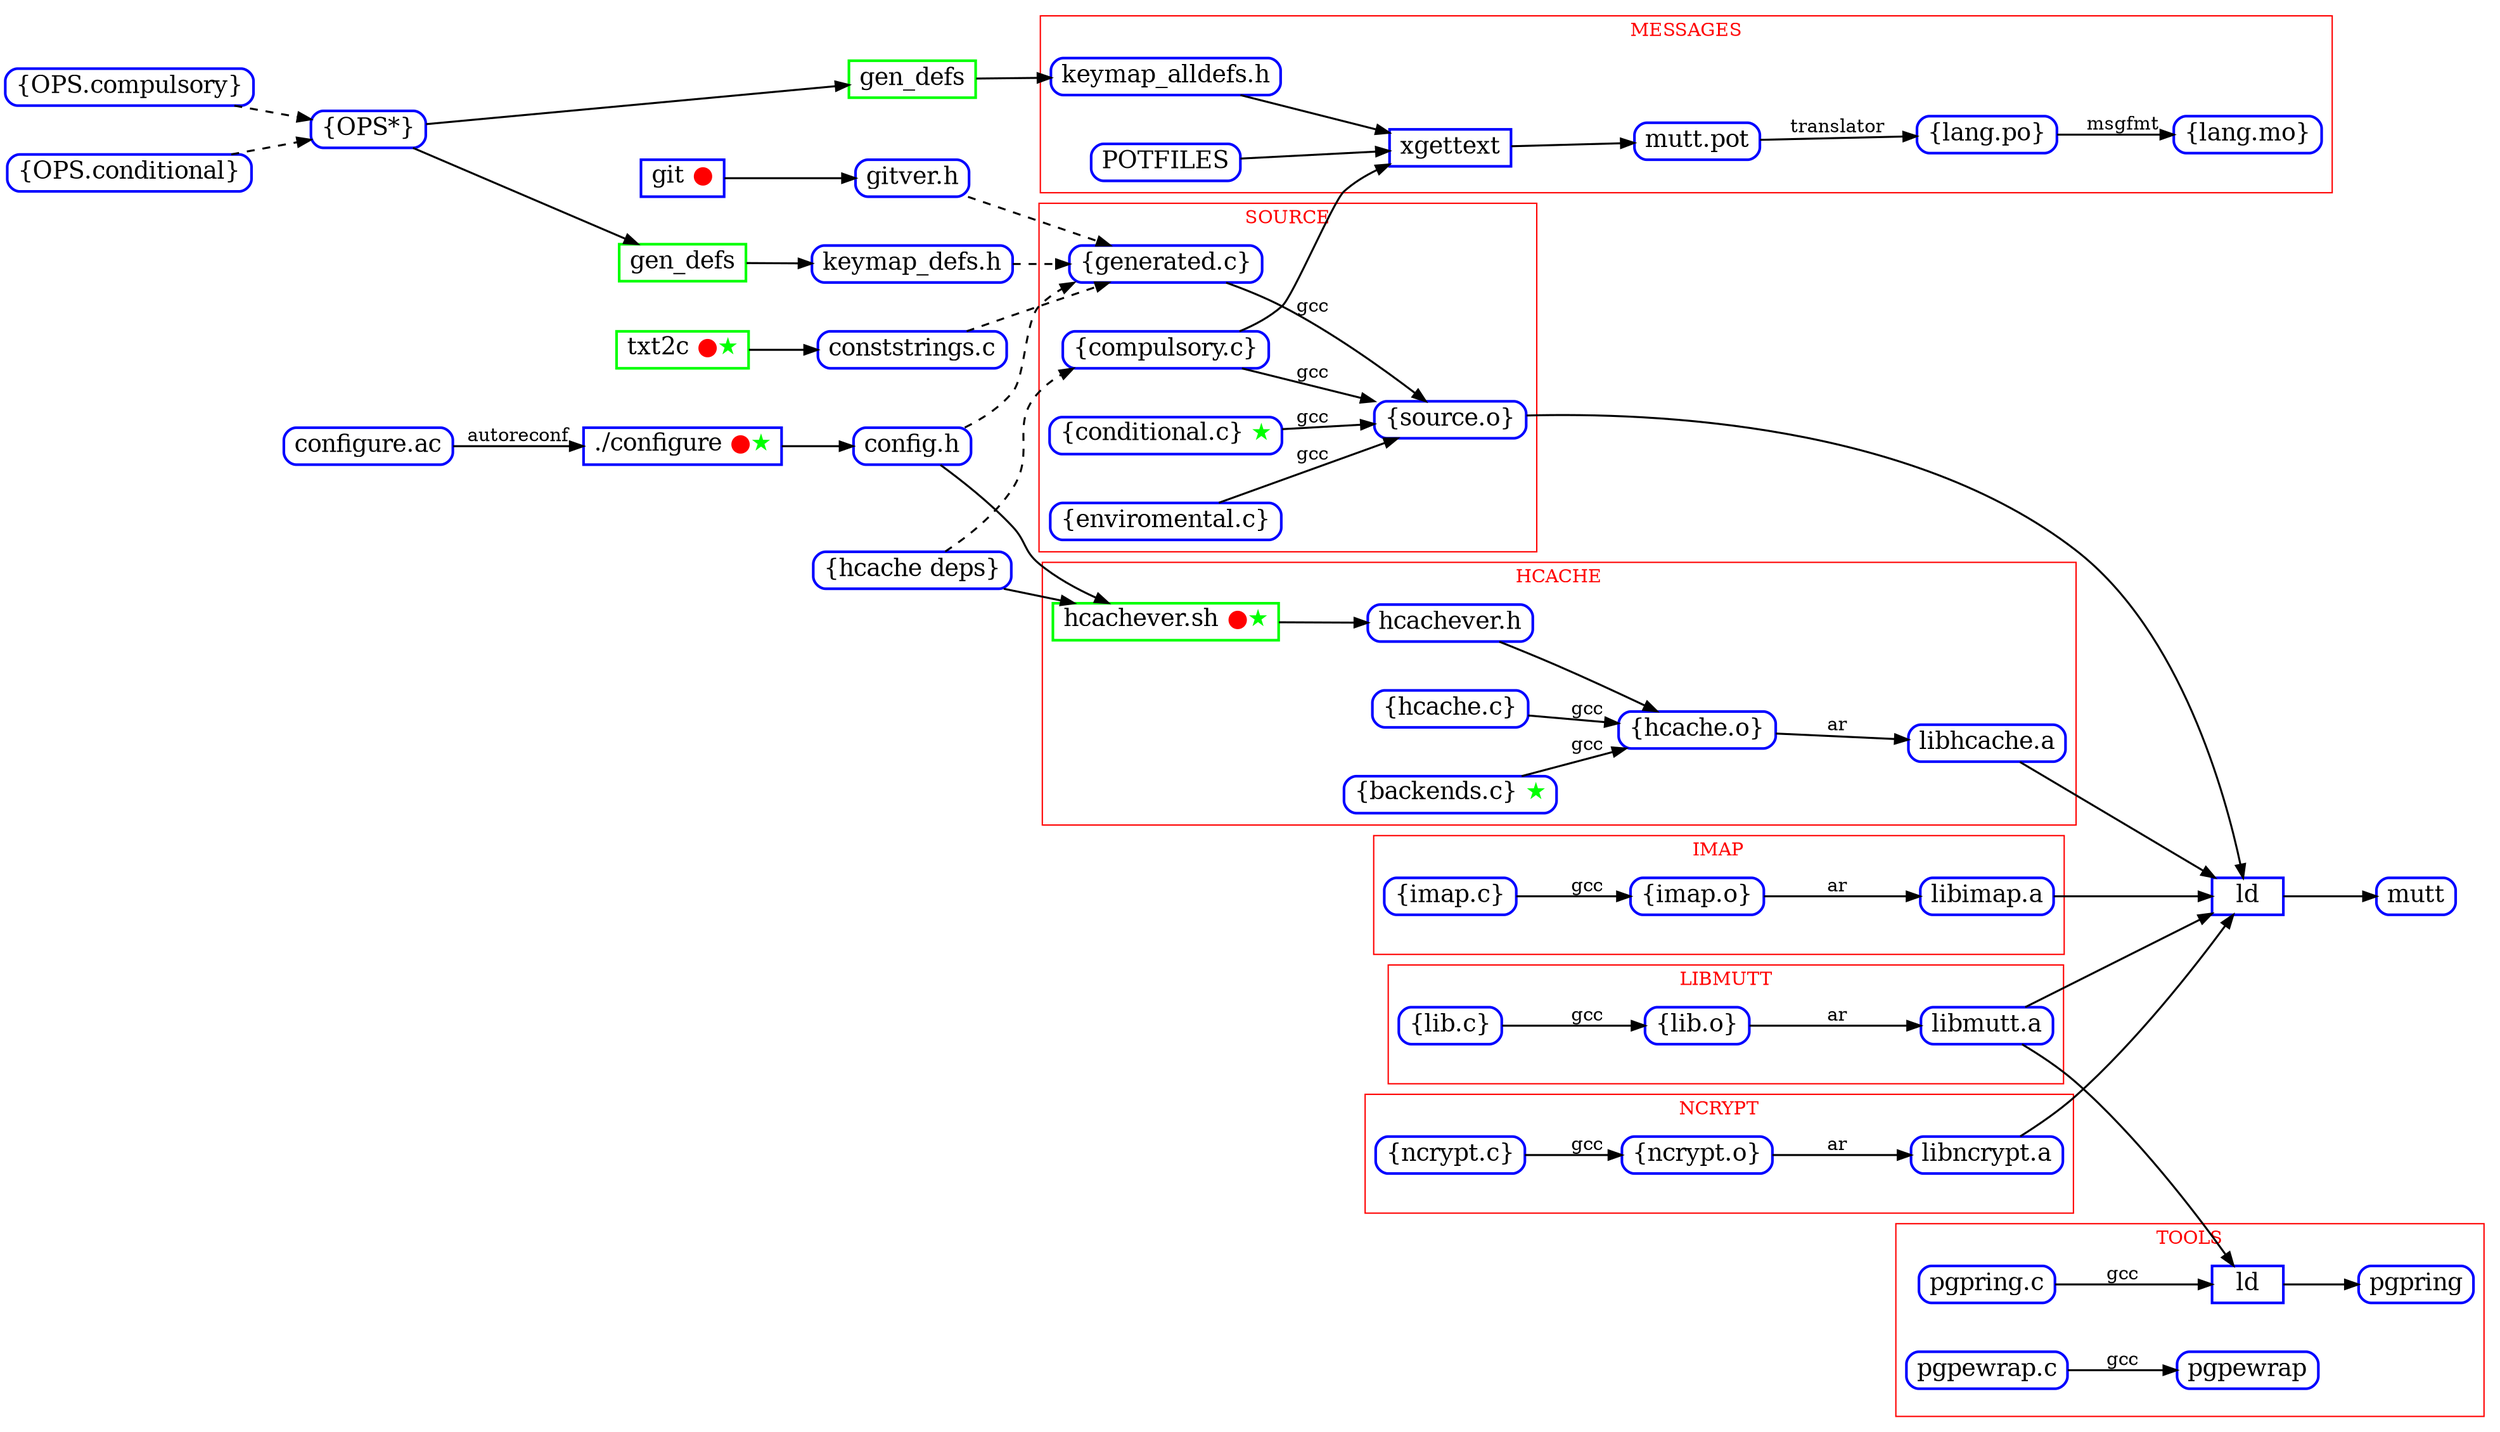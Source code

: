 digraph build {
	graph [
		rankdir="LR"
		nodesep="0.5"
		ranksep="0.3"
	];

	node [
		shape="Mrecord"
		style="solid"
		height="0.2"
		penwidth="2.0"
		color="blue"
		fontcolor="black"
		fontsize="18"
	];

	edge [
		penwidth="1.5"
		color="#000000"
		arrowsize="1.0"
	];


	comp_ops         [ label="\{OPS.compulsory\}"  ]
	cond_ops         [ label="\{OPS.conditional\}" ]
	configure_ac     [ label="configure.ac"        ]
	config_h         [ label="config.h"            ]
	conststrings_c   [ label="conststrings.c"      ]
	gitver_h         [ label="gitver.h"            ]
	keymap_defs_h    [ label="keymap_defs.h"       ]
	mutt_h           [ label="\{hcache deps\}"     ]
	ops              [ label="\{OPS*\}"            ]

	dot_configure [ label=<./configure <font color="red">●</font><font color="green">★</font>> shape="box" ]
	ld_tool       [ label="ld" shape="box" ]
	gen_alldefs   [ label="gen_defs" color="green" shape="box" ]
	gen_defs      [ label="gen_defs" color="green" shape="box" ]
	git           [ label=<git <font color="red">●</font>> shape="box" ]
	ld_mutt       [ label="ld" shape="box" ]
	txt2c         [ label=<txt2c <font color="red">●</font><font color="green">★</font>> color="green" shape="box" ]

	lots_obj -> ld_mutt
	ld_mutt -> mutt

	dot_configure -> config_h
	config_h -> generated [ style="dashed" ]

	git -> gitver_h
	gitver_h -> generated [ style="dashed" ]

	txt2c -> conststrings_c
	conststrings_c -> generated [ style="dashed" ]

	config_h -> hcachever_sh
	mutt_h -> hcachever_sh
	mutt_h -> compulsory [ style="dashed" ]

	ops -> gen_defs
	gen_defs -> keymap_defs_h
	ops -> gen_alldefs
	gen_alldefs -> keymap_alldefs_h
	keymap_defs_h -> generated [ style="dashed" ]

	cond_ops -> ops [ style="dashed" ]
	comp_ops -> ops [ style="dashed" ]

	subgraph cluster_imap {
		fontcolor="red"
		label="IMAP"
		color="#ff0000"

		lots_imap_c [ label="\{imap.c\}" ]
		lots_imap_o [ label="\{imap.o\}" ]
		imap_a      [ label="libimap.a"  ]

		lots_imap_c -> lots_imap_o [ label="gcc" ]
		lots_imap_o -> imap_a [ label="ar" ]
	}

	subgraph cluster_ncrypt {
		fontcolor="red"
		label="NCRYPT"
		color="#ff0000"

		lots_ncrypt_c [ label="\{ncrypt.c\}" ]
		lots_ncrypt_o [ label="\{ncrypt.o\}" ]
		ncrypt_a      [ label="libncrypt.a"  ]

		lots_ncrypt_c -> lots_ncrypt_o [ label="gcc" ]
		lots_ncrypt_o -> ncrypt_a [ label="ar" ]
	}

	subgraph cluster_hcache {
		fontcolor="red"
		label="HCACHE"
		color="#ff0000"

		lots_hcache_c [ label="\{hcache.c\}"                                                                                  ]
		lots_hcache_o [ label="\{hcache.o\}"                                                                                  ]
		backends_c    [ label=<\{backends.c\} <font color="green">★</font>>                                                   ]
		hcachever_h   [ label="hcachever.h"                                                                                   ]
		hcachever_sh  [ label=<hcachever.sh <font color="red">●</font><font color="green">★</font>> color="green" shape="box" ]
		hcache_a      [ label="libhcache.a"                                                                                   ]

		hcachever_sh  -> hcachever_h
		hcachever_h   -> lots_hcache_o
		backends_c    -> lots_hcache_o [ label="gcc" ]
		lots_hcache_c -> lots_hcache_o [ label="gcc" ]
		lots_hcache_o -> hcache_a      [ label="ar"  ]
	}

	subgraph cluster_source {
		fontcolor="red"
		label="SOURCE"
		color="#ff0000"

		compulsory   [ label="\{compulsory.c\}"                               ]
		conditional  [ label=<\{conditional.c\} <font color="green">★</font>> ]
		enviromental [ label="\{enviromental.c\}"                             ]
		generated    [ label="\{generated.c\}"                                ]
		lots_obj     [ label="\{source.o\}"                                   ]

		compulsory   -> lots_obj [ label="gcc" ]
		conditional  -> lots_obj [ label="gcc" ]
		enviromental -> lots_obj [ label="gcc" ]
		generated    -> lots_obj [ label="gcc" ]
	}

	subgraph cluster_messages {
		fontcolor="red"
		label="MESSAGES"
		color="#ff0000"

		keymap_alldefs_h [ label="keymap_alldefs.h"     ]
		lots_mo          [ label="\{lang.mo\}"          ]
		lots_po          [ label="\{lang.po\}"          ]
		mutt_pot         [ label="mutt.pot"             ]
		xgettext         [ label="xgettext" shape="box" ]

		keymap_alldefs_h -> xgettext
		POTFILES         -> xgettext
		compulsory       -> xgettext
		xgettext         -> mutt_pot
		mutt_pot         -> lots_po [ label="translator" ]
		lots_po          -> lots_mo [ label="msgfmt" ]
	}

	subgraph cluster_libmutt {
		fontcolor="red"
		label="LIBMUTT"
		color="#ff0000"

		lots_lib_c [ label="\{lib.c\}" ]
		lots_lib_o [ label="\{lib.o\}" ]
		mutt_a     [ label="libmutt.a" ]

		lots_lib_c -> lots_lib_o [ label="gcc" ]
		lots_lib_o -> mutt_a [ label="ar" ]
	}

	subgraph cluster_tools {
		fontcolor="red"
		label="TOOLS"
		color="#ff0000"

		pgpewrap_src [ label="pgpewrap.c" ]
		pgpring_src  [ label="pgpring.c"  ]

		pgpewrap_src -> pgpewrap [ label="gcc" ]
		mutt_a       -> ld_tool
		pgpring_src  -> ld_tool [ label="gcc" ]
		ld_tool      -> pgpring
	}

	hcache_a -> ld_mutt
	imap_a -> ld_mutt
	mutt_a -> ld_mutt
	ncrypt_a -> ld_mutt

	configure_ac -> dot_configure [ label="autoreconf" ]
}

